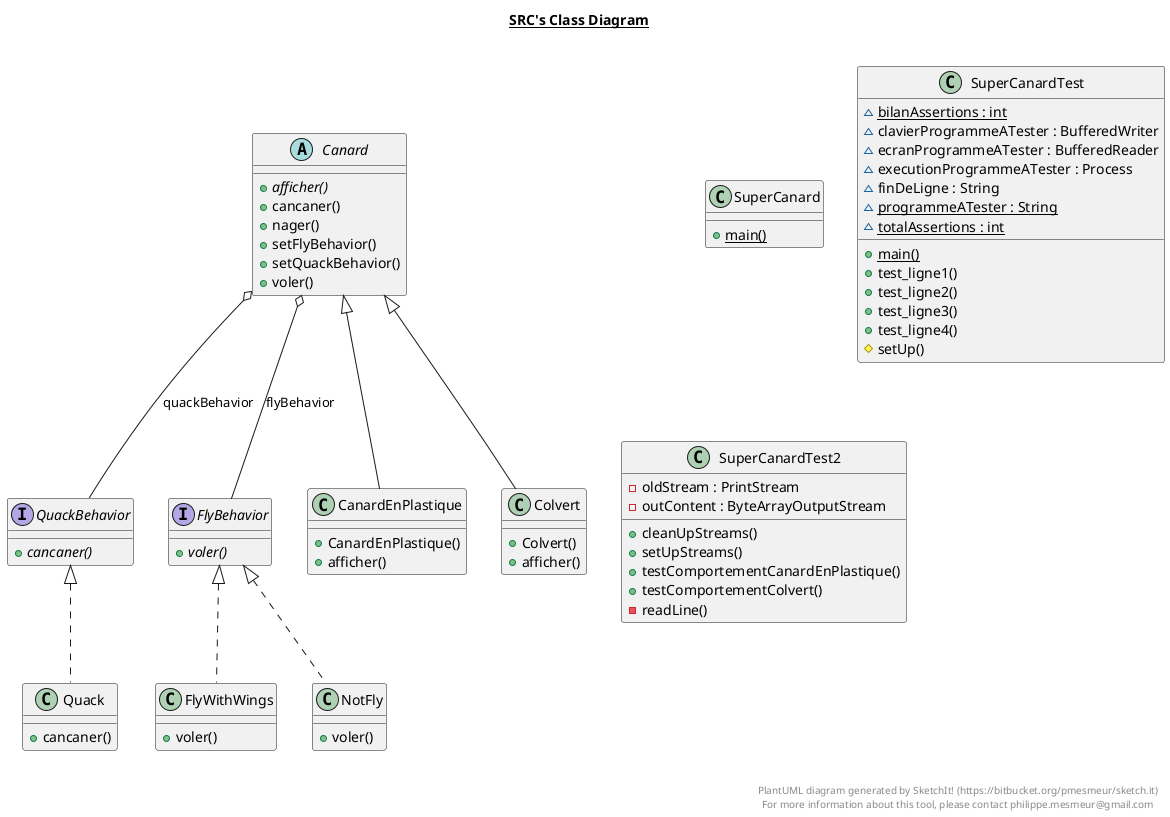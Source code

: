 @startuml

title __SRC's Class Diagram__\n

    abstract class Canard {
        {abstract} + afficher()
        + cancaner()
        + nager()
        + setFlyBehavior()
        + setQuackBehavior()
        + voler()
    }
  

    class CanardEnPlastique {
        + CanardEnPlastique()
        + afficher()
    }

    class Colvert {
        + Colvert()
        + afficher()
    }
  

    interface FlyBehavior {
        {abstract} + voler()
    }
  

    class FlyWithWings {
        + voler()
    }
  

    class NotFly {
        + voler()
    }
  

    class Quack {
        + cancaner()
    }
  

    interface QuackBehavior {
        {abstract} + cancaner()
    }

    class SuperCanard {
        {static} + main()
    }
  

    class SuperCanardTest {
        {static} ~ bilanAssertions : int
        ~ clavierProgrammeATester : BufferedWriter
        ~ ecranProgrammeATester : BufferedReader
        ~ executionProgrammeATester : Process
        ~ finDeLigne : String
        {static} ~ programmeATester : String
        {static} ~ totalAssertions : int
        {static} + main()
        + test_ligne1()
        + test_ligne2()
        + test_ligne3()
        + test_ligne4()
        # setUp()
    }

    class SuperCanardTest2 {
        - oldStream : PrintStream
        - outContent : ByteArrayOutputStream
        + cleanUpStreams()
        + setUpStreams()
        + testComportementCanardEnPlastique()
        + testComportementColvert()
        - readLine()
    }
  

    Canard o-- FlyBehavior : flyBehavior
    Canard o-- QuackBehavior : quackBehavior
    CanardEnPlastique -up-|> Canard
    Colvert -up-|> Canard
    FlyWithWings .up.|> FlyBehavior
    NotFly .up.|> FlyBehavior
    Quack .up.|> QuackBehavior


right footer


PlantUML diagram generated by SketchIt! (https://bitbucket.org/pmesmeur/sketch.it)
For more information about this tool, please contact philippe.mesmeur@gmail.com
endfooter

@enduml
